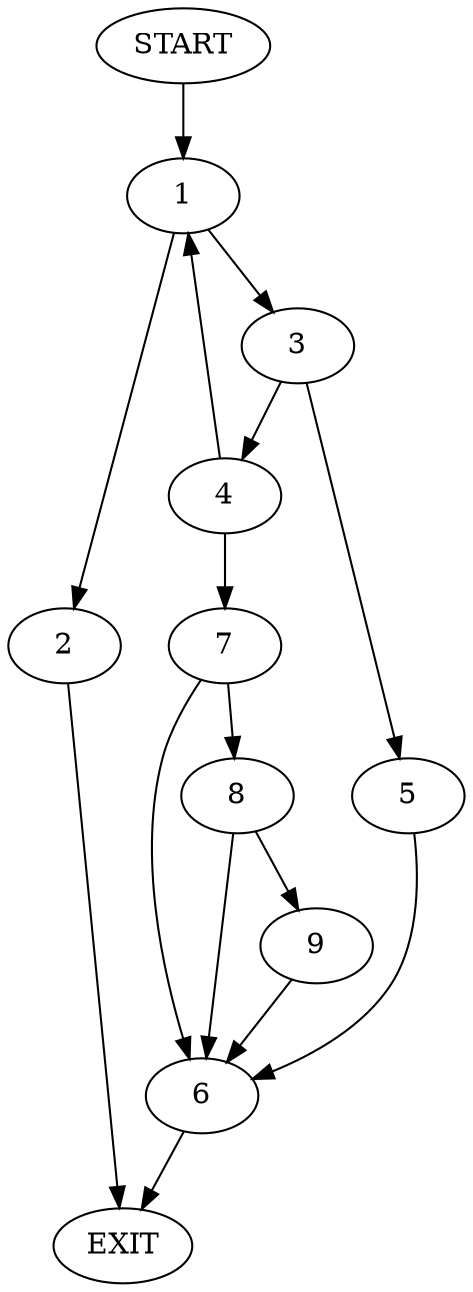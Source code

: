 digraph {
0 [label="START"]
10 [label="EXIT"]
0 -> 1
1 -> 2
1 -> 3
2 -> 10
3 -> 4
3 -> 5
5 -> 6
4 -> 1
4 -> 7
6 -> 10
7 -> 6
7 -> 8
8 -> 6
8 -> 9
9 -> 6
}
